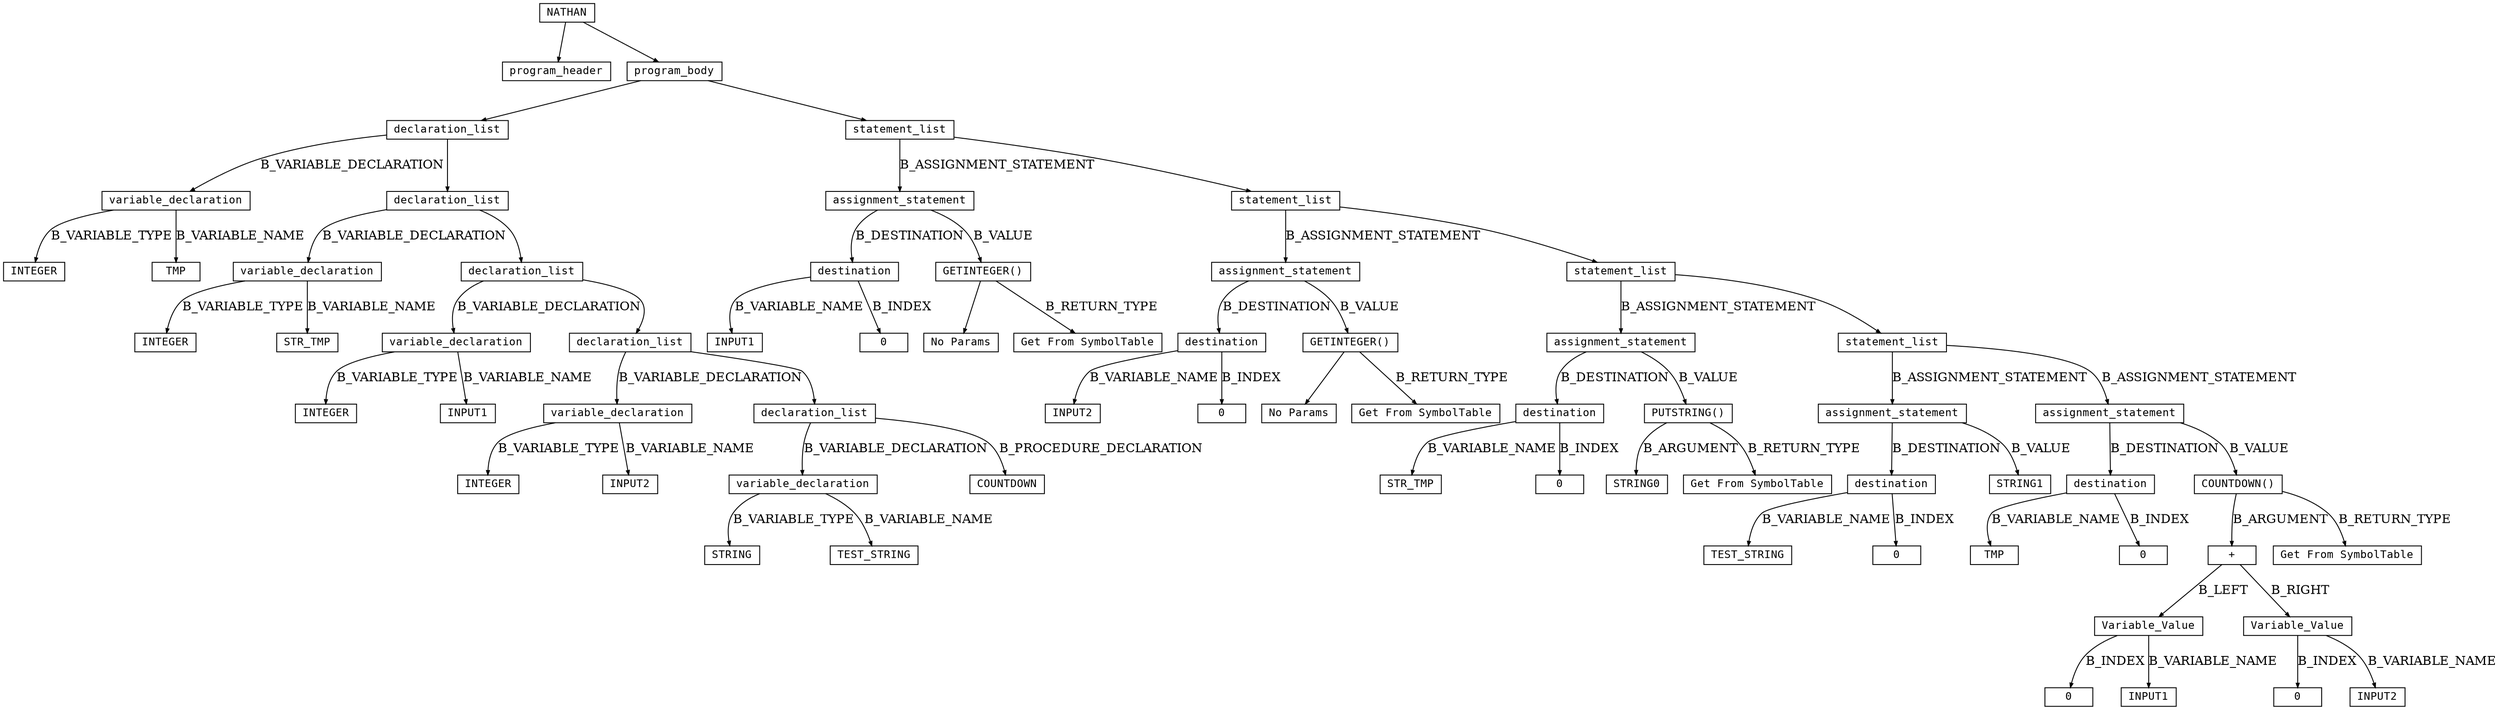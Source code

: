 digraph parsetree {
  node [shape=box, fontsize=12, fontname="Courier", height=.1];
  ranksep=.6;
  edge [arrowsize=.5]
  node1 [label="NATHAN"]
  node2 [label="program_header"]
  node1 -> node2 [ label= "" ];
  node3 [label="program_body"]
  node1 -> node3 [ label= "" ];
  node4 [label="declaration_list"]
  node3 -> node4 [ label= "" ];
  node5 [label="statement_list"]
  node3 -> node5 [ label= "" ];
  node6 [label="variable_declaration"]
  node4 -> node6 [ label= "B_VARIABLE_DECLARATION" ];
  node7 [label="declaration_list"]
  node4 -> node7 [ label= "" ];
  node8 [label="assignment_statement"]
  node5 -> node8 [ label= "B_ASSIGNMENT_STATEMENT" ];
  node9 [label="statement_list"]
  node5 -> node9 [ label= "" ];
  node10 [label="INTEGER"]
  node6 -> node10 [ label= "B_VARIABLE_TYPE" ];
  node11 [label="TMP"]
  node6 -> node11 [ label= "B_VARIABLE_NAME" ];
  node12 [label="variable_declaration"]
  node7 -> node12 [ label= "B_VARIABLE_DECLARATION" ];
  node13 [label="declaration_list"]
  node7 -> node13 [ label= "" ];
  node14 [label="destination"]
  node8 -> node14 [ label= "B_DESTINATION" ];
  node15 [label="GETINTEGER()"]
  node8 -> node15 [ label= "B_VALUE" ];
  node16 [label="assignment_statement"]
  node9 -> node16 [ label= "B_ASSIGNMENT_STATEMENT" ];
  node17 [label="statement_list"]
  node9 -> node17 [ label= "" ];
  node18 [label="INTEGER"]
  node12 -> node18 [ label= "B_VARIABLE_TYPE" ];
  node19 [label="STR_TMP"]
  node12 -> node19 [ label= "B_VARIABLE_NAME" ];
  node20 [label="variable_declaration"]
  node13 -> node20 [ label= "B_VARIABLE_DECLARATION" ];
  node21 [label="declaration_list"]
  node13 -> node21 [ label= "" ];
  node22 [label="INPUT1"]
  node14 -> node22 [ label= "B_VARIABLE_NAME" ];
  node23 [label="0"]
  node14 -> node23 [ label= "B_INDEX" ];
  node24 [label="No Params"]
  node15 -> node24 [ label= "" ];
  node25 [label="Get From SymbolTable"]
  node15 -> node25 [ label= "B_RETURN_TYPE" ];
  node26 [label="destination"]
  node16 -> node26 [ label= "B_DESTINATION" ];
  node27 [label="GETINTEGER()"]
  node16 -> node27 [ label= "B_VALUE" ];
  node28 [label="assignment_statement"]
  node17 -> node28 [ label= "B_ASSIGNMENT_STATEMENT" ];
  node29 [label="statement_list"]
  node17 -> node29 [ label= "" ];
  node30 [label="INTEGER"]
  node20 -> node30 [ label= "B_VARIABLE_TYPE" ];
  node31 [label="INPUT1"]
  node20 -> node31 [ label= "B_VARIABLE_NAME" ];
  node32 [label="variable_declaration"]
  node21 -> node32 [ label= "B_VARIABLE_DECLARATION" ];
  node33 [label="declaration_list"]
  node21 -> node33 [ label= "" ];
  node34 [label="INPUT2"]
  node26 -> node34 [ label= "B_VARIABLE_NAME" ];
  node35 [label="0"]
  node26 -> node35 [ label= "B_INDEX" ];
  node36 [label="No Params"]
  node27 -> node36 [ label= "" ];
  node37 [label="Get From SymbolTable"]
  node27 -> node37 [ label= "B_RETURN_TYPE" ];
  node38 [label="destination"]
  node28 -> node38 [ label= "B_DESTINATION" ];
  node39 [label="PUTSTRING()"]
  node28 -> node39 [ label= "B_VALUE" ];
  node40 [label="assignment_statement"]
  node29 -> node40 [ label= "B_ASSIGNMENT_STATEMENT" ];
  node41 [label="assignment_statement"]
  node29 -> node41 [ label= "B_ASSIGNMENT_STATEMENT" ];
  node42 [label="INTEGER"]
  node32 -> node42 [ label= "B_VARIABLE_TYPE" ];
  node43 [label="INPUT2"]
  node32 -> node43 [ label= "B_VARIABLE_NAME" ];
  node44 [label="variable_declaration"]
  node33 -> node44 [ label= "B_VARIABLE_DECLARATION" ];
  node45 [label="COUNTDOWN"]
  node33 -> node45 [ label= "B_PROCEDURE_DECLARATION" ];
  node46 [label="STR_TMP"]
  node38 -> node46 [ label= "B_VARIABLE_NAME" ];
  node47 [label="0"]
  node38 -> node47 [ label= "B_INDEX" ];
  node48 [label="STRING0"]
  node39 -> node48 [ label= "B_ARGUMENT" ];
  node49 [label="Get From SymbolTable"]
  node39 -> node49 [ label= "B_RETURN_TYPE" ];
  node50 [label="destination"]
  node40 -> node50 [ label= "B_DESTINATION" ];
  node51 [label="STRING1"]
  node40 -> node51 [ label= "B_VALUE" ];
  node52 [label="destination"]
  node41 -> node52 [ label= "B_DESTINATION" ];
  node53 [label="COUNTDOWN()"]
  node41 -> node53 [ label= "B_VALUE" ];
  node54 [label="STRING"]
  node44 -> node54 [ label= "B_VARIABLE_TYPE" ];
  node55 [label="TEST_STRING"]
  node44 -> node55 [ label= "B_VARIABLE_NAME" ];
  node56 [label="TEST_STRING"]
  node50 -> node56 [ label= "B_VARIABLE_NAME" ];
  node57 [label="0"]
  node50 -> node57 [ label= "B_INDEX" ];
  node58 [label="TMP"]
  node52 -> node58 [ label= "B_VARIABLE_NAME" ];
  node59 [label="0"]
  node52 -> node59 [ label= "B_INDEX" ];
  node60 [label="+"]
  node53 -> node60 [ label= "B_ARGUMENT" ];
  node61 [label="Get From SymbolTable"]
  node53 -> node61 [ label= "B_RETURN_TYPE" ];
  node62 [label="Variable_Value"]
  node60 -> node62 [ label= "B_LEFT" ];
  node63 [label="Variable_Value"]
  node60 -> node63 [ label= "B_RIGHT" ];
  node64 [label="0"]
  node62 -> node64 [ label= "B_INDEX" ];
  node65 [label="INPUT1"]
  node62 -> node65 [ label= "B_VARIABLE_NAME" ];
  node66 [label="0"]
  node63 -> node66 [ label= "B_INDEX" ];
  node67 [label="INPUT2"]
  node63 -> node67 [ label= "B_VARIABLE_NAME" ];
}
